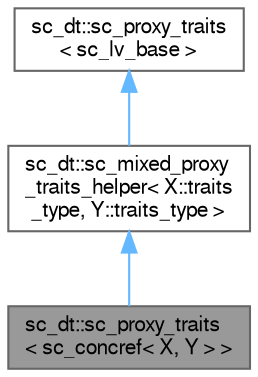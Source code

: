 digraph "sc_dt::sc_proxy_traits&lt; sc_concref&lt; X, Y &gt; &gt;"
{
 // LATEX_PDF_SIZE
  bgcolor="transparent";
  edge [fontname=FreeSans,fontsize=10,labelfontname=FreeSans,labelfontsize=10];
  node [fontname=FreeSans,fontsize=10,shape=box,height=0.2,width=0.4];
  Node1 [id="Node000001",label="sc_dt::sc_proxy_traits\l\< sc_concref\< X, Y \> \>",height=0.2,width=0.4,color="gray40", fillcolor="grey60", style="filled", fontcolor="black",tooltip=" "];
  Node2 -> Node1 [id="edge1_Node000001_Node000002",dir="back",color="steelblue1",style="solid",tooltip=" "];
  Node2 [id="Node000002",label="sc_dt::sc_mixed_proxy\l_traits_helper\< X::traits\l_type, Y::traits_type \>",height=0.2,width=0.4,color="gray40", fillcolor="white", style="filled",URL="$a01661.html",tooltip=" "];
  Node3 -> Node2 [id="edge2_Node000002_Node000003",dir="back",color="steelblue1",style="solid",tooltip=" "];
  Node3 [id="Node000003",label="sc_dt::sc_proxy_traits\l\< sc_lv_base \>",height=0.2,width=0.4,color="gray40", fillcolor="white", style="filled",URL="$a01637.html",tooltip=" "];
}
